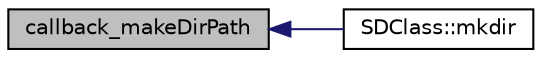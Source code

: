 digraph "callback_makeDirPath"
{
  edge [fontname="Helvetica",fontsize="10",labelfontname="Helvetica",labelfontsize="10"];
  node [fontname="Helvetica",fontsize="10",shape=record];
  rankdir="LR";
  Node1 [label="callback_makeDirPath",height=0.2,width=0.4,color="black", fillcolor="grey75", style="filled", fontcolor="black"];
  Node1 -> Node2 [dir="back",color="midnightblue",fontsize="10",style="solid"];
  Node2 [label="SDClass::mkdir",height=0.2,width=0.4,color="black", fillcolor="white", style="filled",URL="$class_s_d_class.html#adb5edef260fcd12f2cc1e516d4d3b4a6"];
}
